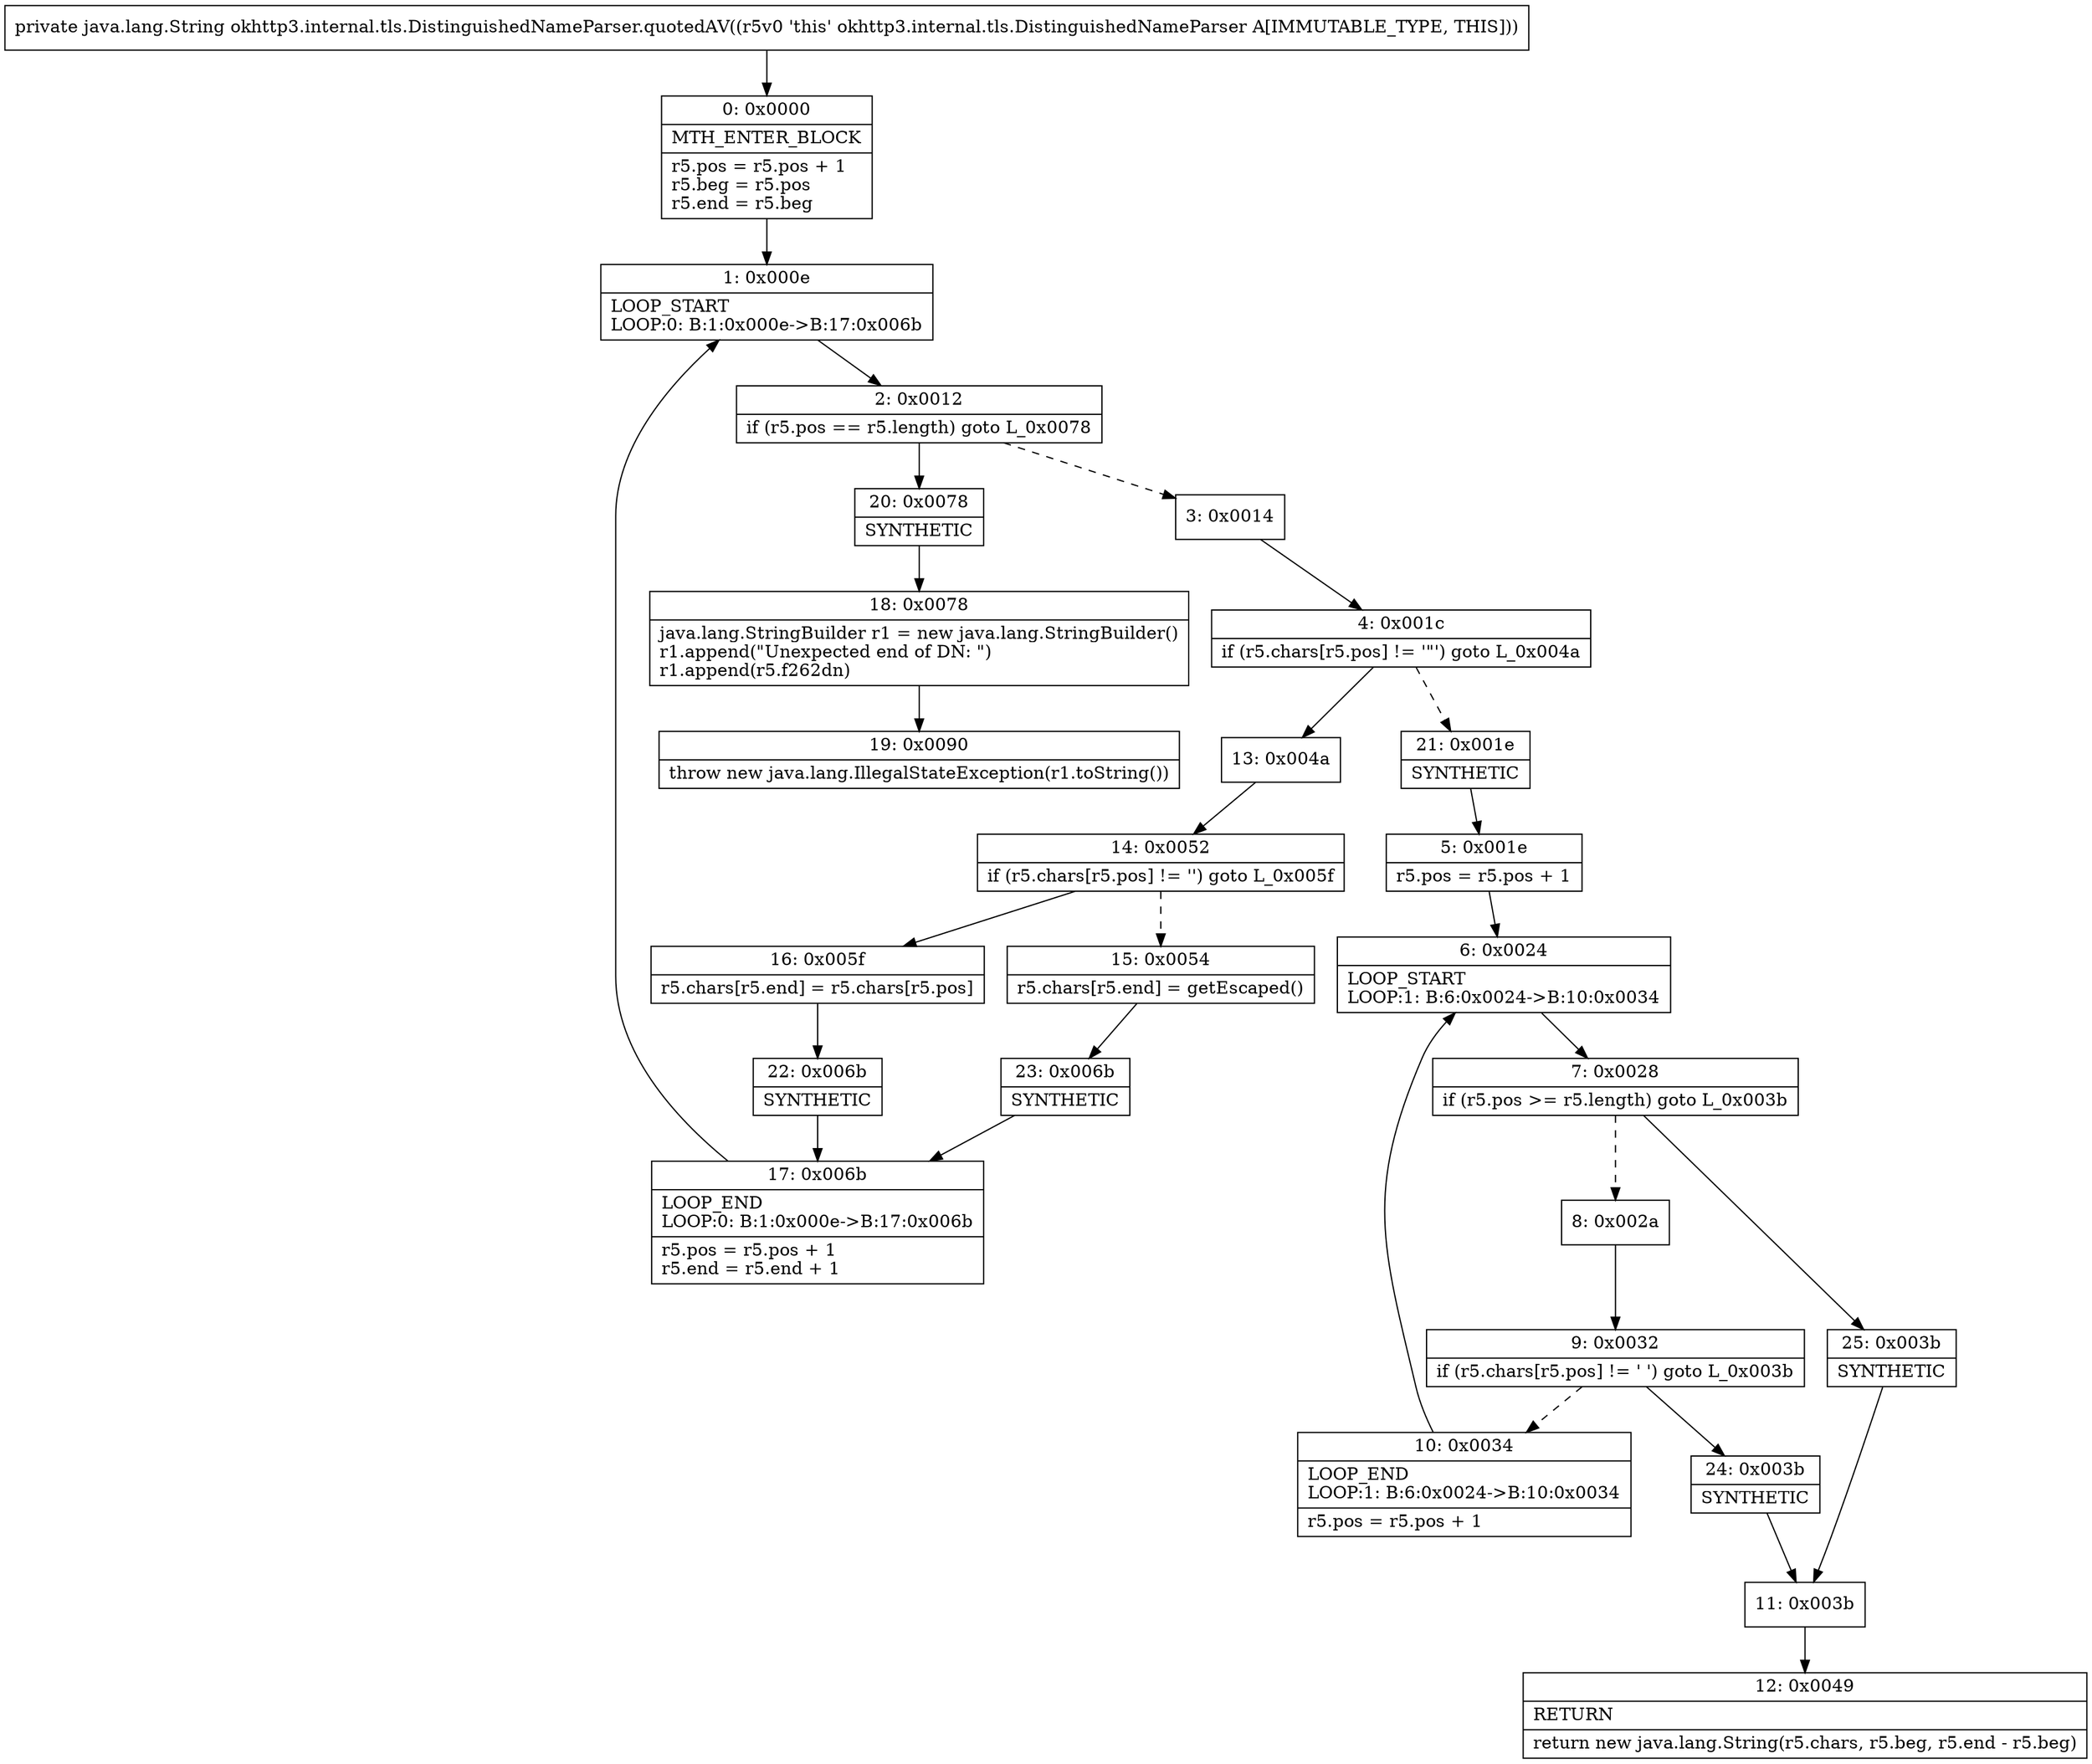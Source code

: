 digraph "CFG forokhttp3.internal.tls.DistinguishedNameParser.quotedAV()Ljava\/lang\/String;" {
Node_0 [shape=record,label="{0\:\ 0x0000|MTH_ENTER_BLOCK\l|r5.pos = r5.pos + 1\lr5.beg = r5.pos\lr5.end = r5.beg\l}"];
Node_1 [shape=record,label="{1\:\ 0x000e|LOOP_START\lLOOP:0: B:1:0x000e\-\>B:17:0x006b\l}"];
Node_2 [shape=record,label="{2\:\ 0x0012|if (r5.pos == r5.length) goto L_0x0078\l}"];
Node_3 [shape=record,label="{3\:\ 0x0014}"];
Node_4 [shape=record,label="{4\:\ 0x001c|if (r5.chars[r5.pos] != '\"') goto L_0x004a\l}"];
Node_5 [shape=record,label="{5\:\ 0x001e|r5.pos = r5.pos + 1\l}"];
Node_6 [shape=record,label="{6\:\ 0x0024|LOOP_START\lLOOP:1: B:6:0x0024\-\>B:10:0x0034\l}"];
Node_7 [shape=record,label="{7\:\ 0x0028|if (r5.pos \>= r5.length) goto L_0x003b\l}"];
Node_8 [shape=record,label="{8\:\ 0x002a}"];
Node_9 [shape=record,label="{9\:\ 0x0032|if (r5.chars[r5.pos] != ' ') goto L_0x003b\l}"];
Node_10 [shape=record,label="{10\:\ 0x0034|LOOP_END\lLOOP:1: B:6:0x0024\-\>B:10:0x0034\l|r5.pos = r5.pos + 1\l}"];
Node_11 [shape=record,label="{11\:\ 0x003b}"];
Node_12 [shape=record,label="{12\:\ 0x0049|RETURN\l|return new java.lang.String(r5.chars, r5.beg, r5.end \- r5.beg)\l}"];
Node_13 [shape=record,label="{13\:\ 0x004a}"];
Node_14 [shape=record,label="{14\:\ 0x0052|if (r5.chars[r5.pos] != '') goto L_0x005f\l}"];
Node_15 [shape=record,label="{15\:\ 0x0054|r5.chars[r5.end] = getEscaped()\l}"];
Node_16 [shape=record,label="{16\:\ 0x005f|r5.chars[r5.end] = r5.chars[r5.pos]\l}"];
Node_17 [shape=record,label="{17\:\ 0x006b|LOOP_END\lLOOP:0: B:1:0x000e\-\>B:17:0x006b\l|r5.pos = r5.pos + 1\lr5.end = r5.end + 1\l}"];
Node_18 [shape=record,label="{18\:\ 0x0078|java.lang.StringBuilder r1 = new java.lang.StringBuilder()\lr1.append(\"Unexpected end of DN: \")\lr1.append(r5.f262dn)\l}"];
Node_19 [shape=record,label="{19\:\ 0x0090|throw new java.lang.IllegalStateException(r1.toString())\l}"];
Node_20 [shape=record,label="{20\:\ 0x0078|SYNTHETIC\l}"];
Node_21 [shape=record,label="{21\:\ 0x001e|SYNTHETIC\l}"];
Node_22 [shape=record,label="{22\:\ 0x006b|SYNTHETIC\l}"];
Node_23 [shape=record,label="{23\:\ 0x006b|SYNTHETIC\l}"];
Node_24 [shape=record,label="{24\:\ 0x003b|SYNTHETIC\l}"];
Node_25 [shape=record,label="{25\:\ 0x003b|SYNTHETIC\l}"];
MethodNode[shape=record,label="{private java.lang.String okhttp3.internal.tls.DistinguishedNameParser.quotedAV((r5v0 'this' okhttp3.internal.tls.DistinguishedNameParser A[IMMUTABLE_TYPE, THIS])) }"];
MethodNode -> Node_0;
Node_0 -> Node_1;
Node_1 -> Node_2;
Node_2 -> Node_3[style=dashed];
Node_2 -> Node_20;
Node_3 -> Node_4;
Node_4 -> Node_13;
Node_4 -> Node_21[style=dashed];
Node_5 -> Node_6;
Node_6 -> Node_7;
Node_7 -> Node_8[style=dashed];
Node_7 -> Node_25;
Node_8 -> Node_9;
Node_9 -> Node_10[style=dashed];
Node_9 -> Node_24;
Node_10 -> Node_6;
Node_11 -> Node_12;
Node_13 -> Node_14;
Node_14 -> Node_15[style=dashed];
Node_14 -> Node_16;
Node_15 -> Node_23;
Node_16 -> Node_22;
Node_17 -> Node_1;
Node_18 -> Node_19;
Node_20 -> Node_18;
Node_21 -> Node_5;
Node_22 -> Node_17;
Node_23 -> Node_17;
Node_24 -> Node_11;
Node_25 -> Node_11;
}

